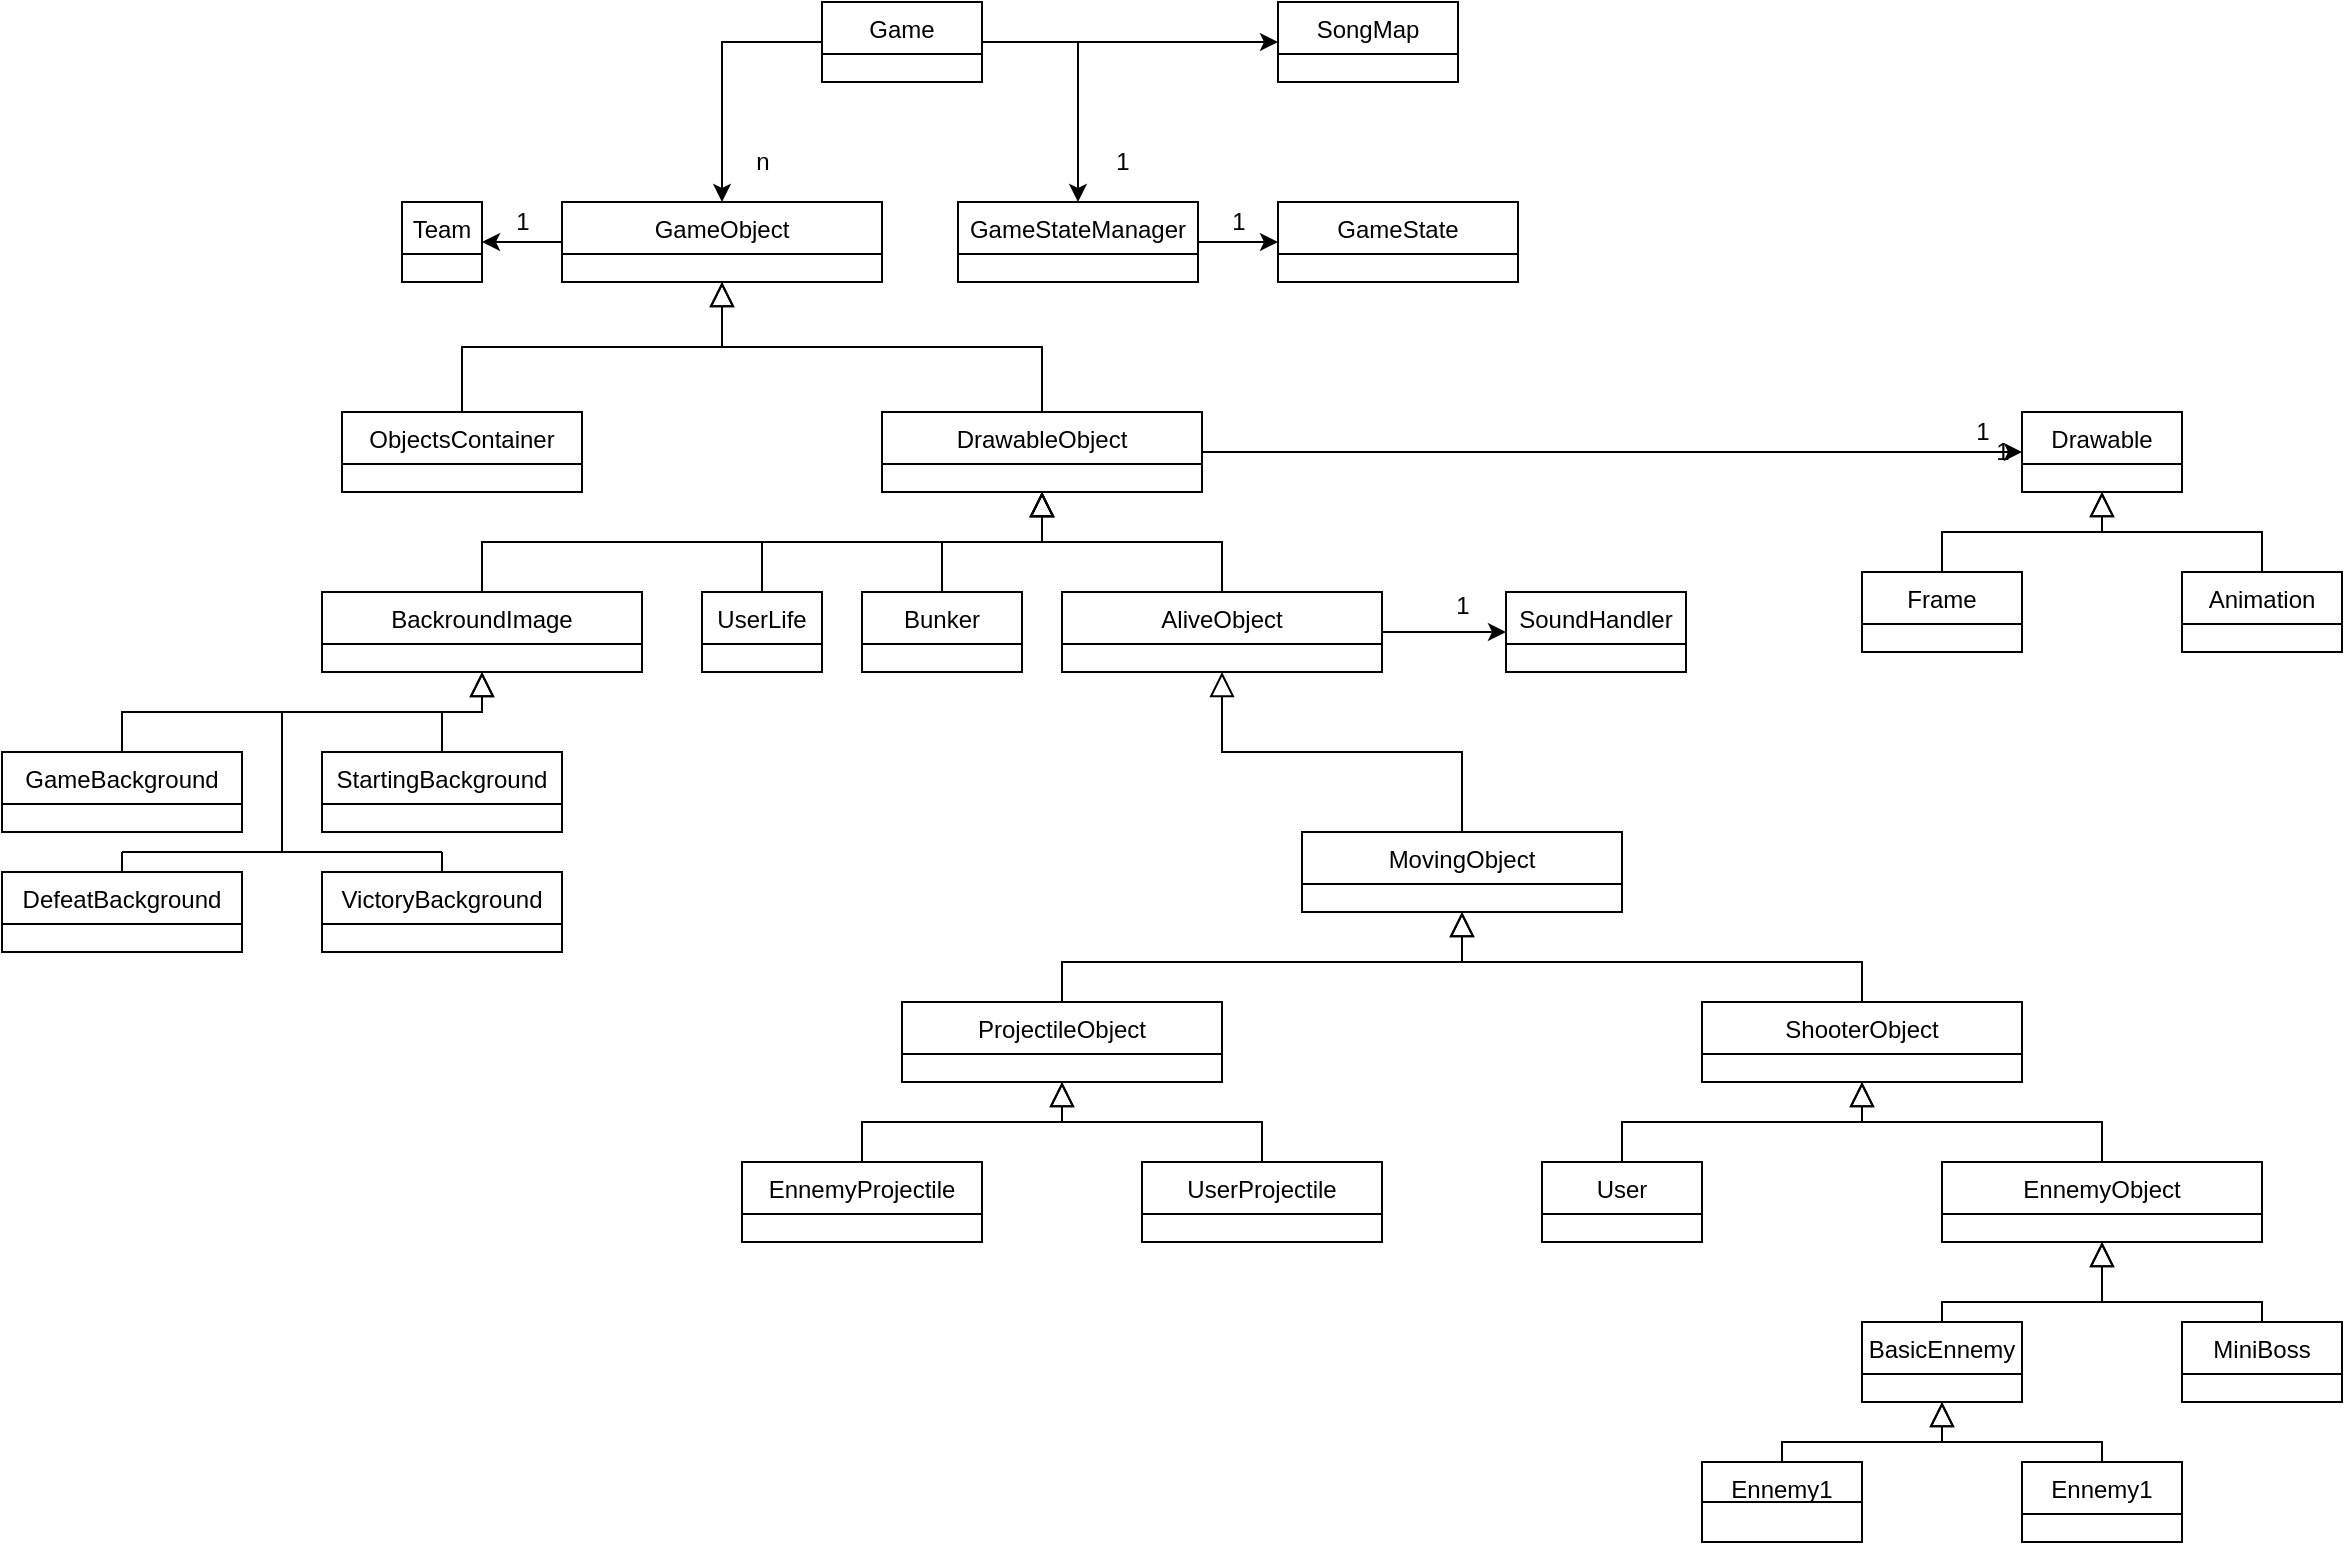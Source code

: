 <mxfile version="13.9.8" type="device"><diagram id="C5RBs43oDa-KdzZeNtuy" name="Page-1"><mxGraphModel dx="2222" dy="1204" grid="0" gridSize="10" guides="1" tooltips="1" connect="1" arrows="1" fold="1" page="0" pageScale="1" pageWidth="827" pageHeight="1169" math="0" shadow="0"><root><mxCell id="WIyWlLk6GJQsqaUBKTNV-0"/><mxCell id="WIyWlLk6GJQsqaUBKTNV-1" parent="WIyWlLk6GJQsqaUBKTNV-0"/><mxCell id="Ii4JJiSj4D_8ezxZ2XOl-52" style="edgeStyle=orthogonalEdgeStyle;rounded=0;orthogonalLoop=1;jettySize=auto;html=1;exitX=0;exitY=0.5;exitDx=0;exitDy=0;entryX=1;entryY=0.5;entryDx=0;entryDy=0;" parent="WIyWlLk6GJQsqaUBKTNV-1" source="zkfFHV4jXpPFQw0GAbJ--0" target="Ii4JJiSj4D_8ezxZ2XOl-48" edge="1"><mxGeometry relative="1" as="geometry"/></mxCell><mxCell id="zkfFHV4jXpPFQw0GAbJ--0" value="GameObject" style="swimlane;fontStyle=0;align=center;verticalAlign=top;childLayout=stackLayout;horizontal=1;startSize=26;horizontalStack=0;resizeParent=1;resizeLast=0;collapsible=1;marginBottom=0;rounded=0;shadow=0;strokeWidth=1;" parent="WIyWlLk6GJQsqaUBKTNV-1" vertex="1"><mxGeometry x="-170" y="40" width="160" height="40" as="geometry"><mxRectangle x="230" y="140" width="160" height="26" as="alternateBounds"/></mxGeometry></mxCell><mxCell id="Ii4JJiSj4D_8ezxZ2XOl-65" style="edgeStyle=orthogonalEdgeStyle;rounded=0;orthogonalLoop=1;jettySize=auto;html=1;exitX=1;exitY=0.5;exitDx=0;exitDy=0;entryX=0;entryY=0.5;entryDx=0;entryDy=0;" parent="WIyWlLk6GJQsqaUBKTNV-1" source="zkfFHV4jXpPFQw0GAbJ--6" target="Ii4JJiSj4D_8ezxZ2XOl-64" edge="1"><mxGeometry relative="1" as="geometry"/></mxCell><mxCell id="zkfFHV4jXpPFQw0GAbJ--6" value="DrawableObject" style="swimlane;fontStyle=0;align=center;verticalAlign=top;childLayout=stackLayout;horizontal=1;startSize=26;horizontalStack=0;resizeParent=1;resizeLast=0;collapsible=1;marginBottom=0;rounded=0;shadow=0;strokeWidth=1;" parent="WIyWlLk6GJQsqaUBKTNV-1" vertex="1"><mxGeometry x="-10" y="145" width="160" height="40" as="geometry"><mxRectangle x="130" y="380" width="160" height="26" as="alternateBounds"/></mxGeometry></mxCell><mxCell id="zkfFHV4jXpPFQw0GAbJ--12" value="" style="endArrow=block;endSize=10;endFill=0;shadow=0;strokeWidth=1;rounded=0;edgeStyle=elbowEdgeStyle;elbow=vertical;" parent="WIyWlLk6GJQsqaUBKTNV-1" source="zkfFHV4jXpPFQw0GAbJ--6" target="zkfFHV4jXpPFQw0GAbJ--0" edge="1"><mxGeometry width="160" relative="1" as="geometry"><mxPoint x="-10" y="203" as="sourcePoint"/><mxPoint x="-10" y="203" as="targetPoint"/></mxGeometry></mxCell><mxCell id="Ii4JJiSj4D_8ezxZ2XOl-75" style="edgeStyle=orthogonalEdgeStyle;rounded=0;orthogonalLoop=1;jettySize=auto;html=1;exitX=1;exitY=0.5;exitDx=0;exitDy=0;entryX=0;entryY=0.5;entryDx=0;entryDy=0;" parent="WIyWlLk6GJQsqaUBKTNV-1" source="zkfFHV4jXpPFQw0GAbJ--13" target="Ii4JJiSj4D_8ezxZ2XOl-76" edge="1"><mxGeometry relative="1" as="geometry"><mxPoint x="330" y="255" as="targetPoint"/></mxGeometry></mxCell><mxCell id="zkfFHV4jXpPFQw0GAbJ--13" value="AliveObject" style="swimlane;fontStyle=0;align=center;verticalAlign=top;childLayout=stackLayout;horizontal=1;startSize=26;horizontalStack=0;resizeParent=1;resizeLast=0;collapsible=1;marginBottom=0;rounded=0;shadow=0;strokeWidth=1;" parent="WIyWlLk6GJQsqaUBKTNV-1" vertex="1"><mxGeometry x="80" y="235" width="160" height="40" as="geometry"><mxRectangle x="340" y="380" width="170" height="26" as="alternateBounds"/></mxGeometry></mxCell><mxCell id="zkfFHV4jXpPFQw0GAbJ--17" value="MovingObject" style="swimlane;fontStyle=0;align=center;verticalAlign=top;childLayout=stackLayout;horizontal=1;startSize=26;horizontalStack=0;resizeParent=1;resizeLast=0;collapsible=1;marginBottom=0;rounded=0;shadow=0;strokeWidth=1;" parent="WIyWlLk6GJQsqaUBKTNV-1" vertex="1"><mxGeometry x="200" y="355" width="160" height="40" as="geometry"><mxRectangle x="550" y="140" width="160" height="26" as="alternateBounds"/></mxGeometry></mxCell><mxCell id="Ii4JJiSj4D_8ezxZ2XOl-0" value="" style="endArrow=block;endSize=10;endFill=0;shadow=0;strokeWidth=1;rounded=0;edgeStyle=elbowEdgeStyle;elbow=vertical;exitX=0.5;exitY=0;exitDx=0;exitDy=0;entryX=0.5;entryY=1;entryDx=0;entryDy=0;" parent="WIyWlLk6GJQsqaUBKTNV-1" source="zkfFHV4jXpPFQw0GAbJ--13" target="zkfFHV4jXpPFQw0GAbJ--6" edge="1"><mxGeometry width="160" relative="1" as="geometry"><mxPoint x="290" y="155" as="sourcePoint"/><mxPoint x="280" y="185" as="targetPoint"/></mxGeometry></mxCell><mxCell id="Ii4JJiSj4D_8ezxZ2XOl-1" value="" style="endArrow=block;endSize=10;endFill=0;shadow=0;strokeWidth=1;rounded=0;edgeStyle=elbowEdgeStyle;elbow=vertical;exitX=0.5;exitY=0;exitDx=0;exitDy=0;entryX=0.5;entryY=1;entryDx=0;entryDy=0;" parent="WIyWlLk6GJQsqaUBKTNV-1" source="zkfFHV4jXpPFQw0GAbJ--17" target="zkfFHV4jXpPFQw0GAbJ--13" edge="1"><mxGeometry width="160" relative="1" as="geometry"><mxPoint x="290" y="235" as="sourcePoint"/><mxPoint x="290" y="195" as="targetPoint"/></mxGeometry></mxCell><mxCell id="Ii4JJiSj4D_8ezxZ2XOl-2" value="ShooterObject" style="swimlane;fontStyle=0;align=center;verticalAlign=top;childLayout=stackLayout;horizontal=1;startSize=26;horizontalStack=0;resizeParent=1;resizeLast=0;collapsible=1;marginBottom=0;rounded=0;shadow=0;strokeWidth=1;" parent="WIyWlLk6GJQsqaUBKTNV-1" vertex="1"><mxGeometry x="400" y="440" width="160" height="40" as="geometry"><mxRectangle x="550" y="140" width="160" height="26" as="alternateBounds"/></mxGeometry></mxCell><mxCell id="Ii4JJiSj4D_8ezxZ2XOl-3" value="" style="endArrow=block;endSize=10;endFill=0;shadow=0;strokeWidth=1;rounded=0;edgeStyle=elbowEdgeStyle;elbow=vertical;exitX=0.5;exitY=0;exitDx=0;exitDy=0;entryX=0.5;entryY=1;entryDx=0;entryDy=0;" parent="WIyWlLk6GJQsqaUBKTNV-1" source="Ii4JJiSj4D_8ezxZ2XOl-2" target="zkfFHV4jXpPFQw0GAbJ--17" edge="1"><mxGeometry width="160" relative="1" as="geometry"><mxPoint x="290" y="315" as="sourcePoint"/><mxPoint x="320" y="420" as="targetPoint"/><Array as="points"><mxPoint x="380" y="420"/></Array></mxGeometry></mxCell><mxCell id="Ii4JJiSj4D_8ezxZ2XOl-4" value="EnnemyObject" style="swimlane;fontStyle=0;align=center;verticalAlign=top;childLayout=stackLayout;horizontal=1;startSize=26;horizontalStack=0;resizeParent=1;resizeLast=0;collapsible=1;marginBottom=0;rounded=0;shadow=0;strokeWidth=1;" parent="WIyWlLk6GJQsqaUBKTNV-1" vertex="1"><mxGeometry x="520" y="520" width="160" height="40" as="geometry"><mxRectangle x="550" y="140" width="160" height="26" as="alternateBounds"/></mxGeometry></mxCell><mxCell id="Ii4JJiSj4D_8ezxZ2XOl-5" value="User" style="swimlane;fontStyle=0;align=center;verticalAlign=top;childLayout=stackLayout;horizontal=1;startSize=26;horizontalStack=0;resizeParent=1;resizeLast=0;collapsible=1;marginBottom=0;rounded=0;shadow=0;strokeWidth=1;" parent="WIyWlLk6GJQsqaUBKTNV-1" vertex="1"><mxGeometry x="320" y="520" width="80" height="40" as="geometry"><mxRectangle x="550" y="140" width="160" height="26" as="alternateBounds"/></mxGeometry></mxCell><mxCell id="Ii4JJiSj4D_8ezxZ2XOl-6" value="" style="endArrow=block;endSize=10;endFill=0;shadow=0;strokeWidth=1;rounded=0;edgeStyle=elbowEdgeStyle;elbow=vertical;exitX=0.5;exitY=0;exitDx=0;exitDy=0;entryX=0.5;entryY=1;entryDx=0;entryDy=0;" parent="WIyWlLk6GJQsqaUBKTNV-1" source="Ii4JJiSj4D_8ezxZ2XOl-5" target="Ii4JJiSj4D_8ezxZ2XOl-2" edge="1"><mxGeometry width="160" relative="1" as="geometry"><mxPoint x="490" y="450" as="sourcePoint"/><mxPoint x="490" y="410" as="targetPoint"/></mxGeometry></mxCell><mxCell id="Ii4JJiSj4D_8ezxZ2XOl-7" value="" style="endArrow=block;endSize=10;endFill=0;shadow=0;strokeWidth=1;rounded=0;edgeStyle=elbowEdgeStyle;elbow=vertical;" parent="WIyWlLk6GJQsqaUBKTNV-1" source="Ii4JJiSj4D_8ezxZ2XOl-4" edge="1"><mxGeometry width="160" relative="1" as="geometry"><mxPoint x="370" y="530" as="sourcePoint"/><mxPoint x="480" y="480" as="targetPoint"/></mxGeometry></mxCell><mxCell id="Ii4JJiSj4D_8ezxZ2XOl-8" value="Ennemy1" style="swimlane;fontStyle=0;align=center;verticalAlign=top;childLayout=stackLayout;horizontal=1;startSize=20;horizontalStack=0;resizeParent=1;resizeLast=0;collapsible=1;marginBottom=0;rounded=0;shadow=0;strokeWidth=1;" parent="WIyWlLk6GJQsqaUBKTNV-1" vertex="1"><mxGeometry x="400" y="670" width="80" height="40" as="geometry"><mxRectangle x="550" y="140" width="160" height="26" as="alternateBounds"/></mxGeometry></mxCell><mxCell id="Ii4JJiSj4D_8ezxZ2XOl-12" value="" style="endArrow=block;endSize=10;endFill=0;shadow=0;strokeWidth=1;rounded=0;edgeStyle=elbowEdgeStyle;elbow=vertical;exitX=0.5;exitY=0;exitDx=0;exitDy=0;" parent="WIyWlLk6GJQsqaUBKTNV-1" source="P12UoFVaNf_MCtevFhko-5" edge="1"><mxGeometry width="160" relative="1" as="geometry"><mxPoint x="610" y="530" as="sourcePoint"/><mxPoint x="600" y="560" as="targetPoint"/><Array as="points"><mxPoint x="580" y="590"/></Array></mxGeometry></mxCell><mxCell id="Ii4JJiSj4D_8ezxZ2XOl-13" value="" style="endArrow=block;endSize=10;endFill=0;shadow=0;strokeWidth=1;rounded=0;edgeStyle=elbowEdgeStyle;elbow=vertical;exitX=0.5;exitY=0;exitDx=0;exitDy=0;entryX=0.5;entryY=1;entryDx=0;entryDy=0;" parent="WIyWlLk6GJQsqaUBKTNV-1" source="P12UoFVaNf_MCtevFhko-6" target="Ii4JJiSj4D_8ezxZ2XOl-4" edge="1"><mxGeometry width="160" relative="1" as="geometry"><mxPoint x="530" y="600" as="sourcePoint"/><mxPoint x="500" y="500" as="targetPoint"/><Array as="points"><mxPoint x="640" y="590"/></Array></mxGeometry></mxCell><mxCell id="Ii4JJiSj4D_8ezxZ2XOl-14" value="ProjectileObject" style="swimlane;fontStyle=0;align=center;verticalAlign=top;childLayout=stackLayout;horizontal=1;startSize=26;horizontalStack=0;resizeParent=1;resizeLast=0;collapsible=1;marginBottom=0;rounded=0;shadow=0;strokeWidth=1;" parent="WIyWlLk6GJQsqaUBKTNV-1" vertex="1"><mxGeometry y="440" width="160" height="40" as="geometry"><mxRectangle x="550" y="140" width="160" height="26" as="alternateBounds"/></mxGeometry></mxCell><mxCell id="Ii4JJiSj4D_8ezxZ2XOl-15" value="EnnemyProjectile" style="swimlane;fontStyle=0;align=center;verticalAlign=top;childLayout=stackLayout;horizontal=1;startSize=26;horizontalStack=0;resizeParent=1;resizeLast=0;collapsible=1;marginBottom=0;rounded=0;shadow=0;strokeWidth=1;" parent="WIyWlLk6GJQsqaUBKTNV-1" vertex="1"><mxGeometry x="-80" y="520" width="120" height="40" as="geometry"><mxRectangle x="550" y="140" width="160" height="26" as="alternateBounds"/></mxGeometry></mxCell><mxCell id="Ii4JJiSj4D_8ezxZ2XOl-16" value="UserProjectile" style="swimlane;fontStyle=0;align=center;verticalAlign=top;childLayout=stackLayout;horizontal=1;startSize=26;horizontalStack=0;resizeParent=1;resizeLast=0;collapsible=1;marginBottom=0;rounded=0;shadow=0;strokeWidth=1;" parent="WIyWlLk6GJQsqaUBKTNV-1" vertex="1"><mxGeometry x="120" y="520" width="120" height="40" as="geometry"><mxRectangle x="550" y="140" width="160" height="26" as="alternateBounds"/></mxGeometry></mxCell><mxCell id="Ii4JJiSj4D_8ezxZ2XOl-17" value="" style="endArrow=block;endSize=10;endFill=0;shadow=0;strokeWidth=1;rounded=0;edgeStyle=elbowEdgeStyle;elbow=vertical;entryX=0.5;entryY=1;entryDx=0;entryDy=0;" parent="WIyWlLk6GJQsqaUBKTNV-1" source="Ii4JJiSj4D_8ezxZ2XOl-14" target="zkfFHV4jXpPFQw0GAbJ--17" edge="1"><mxGeometry width="160" relative="1" as="geometry"><mxPoint x="490" y="395" as="sourcePoint"/><mxPoint x="280" y="400" as="targetPoint"/><Array as="points"><mxPoint x="180" y="420"/></Array></mxGeometry></mxCell><mxCell id="Ii4JJiSj4D_8ezxZ2XOl-18" value="" style="endArrow=block;endSize=10;endFill=0;shadow=0;strokeWidth=1;rounded=0;edgeStyle=elbowEdgeStyle;elbow=vertical;exitX=0.5;exitY=0;exitDx=0;exitDy=0;entryX=0.5;entryY=1;entryDx=0;entryDy=0;" parent="WIyWlLk6GJQsqaUBKTNV-1" source="Ii4JJiSj4D_8ezxZ2XOl-15" target="Ii4JJiSj4D_8ezxZ2XOl-14" edge="1"><mxGeometry width="160" relative="1" as="geometry"><mxPoint x="90" y="450" as="sourcePoint"/><mxPoint x="290" y="410" as="targetPoint"/></mxGeometry></mxCell><mxCell id="Ii4JJiSj4D_8ezxZ2XOl-19" value="" style="endArrow=block;endSize=10;endFill=0;shadow=0;strokeWidth=1;rounded=0;edgeStyle=elbowEdgeStyle;elbow=vertical;exitX=0.5;exitY=0;exitDx=0;exitDy=0;" parent="WIyWlLk6GJQsqaUBKTNV-1" source="Ii4JJiSj4D_8ezxZ2XOl-16" edge="1"><mxGeometry width="160" relative="1" as="geometry"><mxPoint x="100" y="460" as="sourcePoint"/><mxPoint x="80" y="480" as="targetPoint"/></mxGeometry></mxCell><mxCell id="Ii4JJiSj4D_8ezxZ2XOl-20" value="Bunker" style="swimlane;fontStyle=0;align=center;verticalAlign=top;childLayout=stackLayout;horizontal=1;startSize=26;horizontalStack=0;resizeParent=1;resizeLast=0;collapsible=1;marginBottom=0;rounded=0;shadow=0;strokeWidth=1;" parent="WIyWlLk6GJQsqaUBKTNV-1" vertex="1"><mxGeometry x="-20" y="235" width="80" height="40" as="geometry"><mxRectangle x="550" y="140" width="160" height="26" as="alternateBounds"/></mxGeometry></mxCell><mxCell id="Ii4JJiSj4D_8ezxZ2XOl-23" value="BackroundImage" style="swimlane;fontStyle=0;align=center;verticalAlign=top;childLayout=stackLayout;horizontal=1;startSize=26;horizontalStack=0;resizeParent=1;resizeLast=0;collapsible=1;marginBottom=0;rounded=0;shadow=0;strokeWidth=1;" parent="WIyWlLk6GJQsqaUBKTNV-1" vertex="1"><mxGeometry x="-290" y="235" width="160" height="40" as="geometry"><mxRectangle x="340" y="380" width="170" height="26" as="alternateBounds"/></mxGeometry></mxCell><mxCell id="Ii4JJiSj4D_8ezxZ2XOl-24" value="" style="endArrow=block;endSize=10;endFill=0;shadow=0;strokeWidth=1;rounded=0;edgeStyle=elbowEdgeStyle;elbow=vertical;exitX=0.5;exitY=0;exitDx=0;exitDy=0;entryX=0.5;entryY=1;entryDx=0;entryDy=0;" parent="WIyWlLk6GJQsqaUBKTNV-1" source="Ii4JJiSj4D_8ezxZ2XOl-23" edge="1" target="zkfFHV4jXpPFQw0GAbJ--6"><mxGeometry width="160" relative="1" as="geometry"><mxPoint x="290" y="235.0" as="sourcePoint"/><mxPoint x="110" y="200" as="targetPoint"/></mxGeometry></mxCell><mxCell id="Ii4JJiSj4D_8ezxZ2XOl-25" value="DefeatBackground" style="swimlane;fontStyle=0;align=center;verticalAlign=top;childLayout=stackLayout;horizontal=1;startSize=26;horizontalStack=0;resizeParent=1;resizeLast=0;collapsible=1;marginBottom=0;rounded=0;shadow=0;strokeWidth=1;" parent="WIyWlLk6GJQsqaUBKTNV-1" vertex="1"><mxGeometry x="-450" y="375" width="120" height="40" as="geometry"><mxRectangle x="550" y="140" width="160" height="26" as="alternateBounds"/></mxGeometry></mxCell><mxCell id="Ii4JJiSj4D_8ezxZ2XOl-26" value="GameBackground" style="swimlane;fontStyle=0;align=center;verticalAlign=top;childLayout=stackLayout;horizontal=1;startSize=26;horizontalStack=0;resizeParent=1;resizeLast=0;collapsible=1;marginBottom=0;rounded=0;shadow=0;strokeWidth=1;" parent="WIyWlLk6GJQsqaUBKTNV-1" vertex="1"><mxGeometry x="-450" y="315" width="120" height="40" as="geometry"><mxRectangle x="550" y="140" width="160" height="26" as="alternateBounds"/></mxGeometry></mxCell><mxCell id="Ii4JJiSj4D_8ezxZ2XOl-27" value="StartingBackground" style="swimlane;fontStyle=0;align=center;verticalAlign=top;childLayout=stackLayout;horizontal=1;startSize=26;horizontalStack=0;resizeParent=1;resizeLast=0;collapsible=1;marginBottom=0;rounded=0;shadow=0;strokeWidth=1;" parent="WIyWlLk6GJQsqaUBKTNV-1" vertex="1"><mxGeometry x="-290" y="315" width="120" height="40" as="geometry"><mxRectangle x="550" y="140" width="160" height="26" as="alternateBounds"/></mxGeometry></mxCell><mxCell id="Ii4JJiSj4D_8ezxZ2XOl-28" value="VictoryBackground" style="swimlane;fontStyle=0;align=center;verticalAlign=top;childLayout=stackLayout;horizontal=1;startSize=26;horizontalStack=0;resizeParent=1;resizeLast=0;collapsible=1;marginBottom=0;rounded=0;shadow=0;strokeWidth=1;" parent="WIyWlLk6GJQsqaUBKTNV-1" vertex="1"><mxGeometry x="-290" y="375" width="120" height="40" as="geometry"><mxRectangle x="550" y="140" width="160" height="26" as="alternateBounds"/></mxGeometry></mxCell><mxCell id="Ii4JJiSj4D_8ezxZ2XOl-31" value="" style="endArrow=block;endSize=10;endFill=0;shadow=0;strokeWidth=1;rounded=0;edgeStyle=elbowEdgeStyle;elbow=vertical;exitX=0.5;exitY=0;exitDx=0;exitDy=0;entryX=0.5;entryY=1;entryDx=0;entryDy=0;" parent="WIyWlLk6GJQsqaUBKTNV-1" target="Ii4JJiSj4D_8ezxZ2XOl-23" edge="1"><mxGeometry width="160" relative="1" as="geometry"><mxPoint x="-390" y="315.0" as="sourcePoint"/><mxPoint x="-160" y="275.0" as="targetPoint"/></mxGeometry></mxCell><mxCell id="Ii4JJiSj4D_8ezxZ2XOl-34" value="" style="endArrow=block;endSize=10;endFill=0;shadow=0;strokeWidth=1;rounded=0;edgeStyle=elbowEdgeStyle;elbow=vertical;exitX=0.5;exitY=0;exitDx=0;exitDy=0;" parent="WIyWlLk6GJQsqaUBKTNV-1" source="Ii4JJiSj4D_8ezxZ2XOl-27" edge="1"><mxGeometry width="160" relative="1" as="geometry"><mxPoint x="-380" y="325.0" as="sourcePoint"/><mxPoint x="-210" y="275" as="targetPoint"/></mxGeometry></mxCell><mxCell id="Ii4JJiSj4D_8ezxZ2XOl-35" value="" style="endArrow=none;html=1;exitX=0.5;exitY=0;exitDx=0;exitDy=0;" parent="WIyWlLk6GJQsqaUBKTNV-1" source="Ii4JJiSj4D_8ezxZ2XOl-25" edge="1"><mxGeometry width="50" height="50" relative="1" as="geometry"><mxPoint x="-360" y="375" as="sourcePoint"/><mxPoint x="-390" y="365" as="targetPoint"/></mxGeometry></mxCell><mxCell id="Ii4JJiSj4D_8ezxZ2XOl-36" value="" style="endArrow=none;html=1;" parent="WIyWlLk6GJQsqaUBKTNV-1" edge="1"><mxGeometry width="50" height="50" relative="1" as="geometry"><mxPoint x="-390" y="365" as="sourcePoint"/><mxPoint x="-230" y="365" as="targetPoint"/></mxGeometry></mxCell><mxCell id="Ii4JJiSj4D_8ezxZ2XOl-37" value="" style="endArrow=none;html=1;exitX=0.5;exitY=0;exitDx=0;exitDy=0;" parent="WIyWlLk6GJQsqaUBKTNV-1" source="Ii4JJiSj4D_8ezxZ2XOl-28" edge="1"><mxGeometry width="50" height="50" relative="1" as="geometry"><mxPoint x="-380" y="385" as="sourcePoint"/><mxPoint x="-230" y="365" as="targetPoint"/></mxGeometry></mxCell><mxCell id="Ii4JJiSj4D_8ezxZ2XOl-38" value="" style="endArrow=none;html=1;" parent="WIyWlLk6GJQsqaUBKTNV-1" edge="1"><mxGeometry width="50" height="50" relative="1" as="geometry"><mxPoint x="-310" y="365" as="sourcePoint"/><mxPoint x="-310" y="295" as="targetPoint"/></mxGeometry></mxCell><mxCell id="Ii4JJiSj4D_8ezxZ2XOl-39" value="UserLife" style="swimlane;fontStyle=0;align=center;verticalAlign=top;childLayout=stackLayout;horizontal=1;startSize=26;horizontalStack=0;resizeParent=1;resizeLast=0;collapsible=1;marginBottom=0;rounded=0;shadow=0;strokeWidth=1;" parent="WIyWlLk6GJQsqaUBKTNV-1" vertex="1"><mxGeometry x="-100" y="235" width="60" height="40" as="geometry"><mxRectangle x="550" y="140" width="160" height="26" as="alternateBounds"/></mxGeometry></mxCell><mxCell id="Ii4JJiSj4D_8ezxZ2XOl-40" value="ObjectsContainer" style="swimlane;fontStyle=0;align=center;verticalAlign=top;childLayout=stackLayout;horizontal=1;startSize=26;horizontalStack=0;resizeParent=1;resizeLast=0;collapsible=1;marginBottom=0;rounded=0;shadow=0;strokeWidth=1;" parent="WIyWlLk6GJQsqaUBKTNV-1" vertex="1"><mxGeometry x="-280" y="145" width="120" height="40" as="geometry"><mxRectangle x="550" y="140" width="160" height="26" as="alternateBounds"/></mxGeometry></mxCell><mxCell id="Ii4JJiSj4D_8ezxZ2XOl-41" value="" style="endArrow=block;endSize=10;endFill=0;shadow=0;strokeWidth=1;rounded=0;edgeStyle=elbowEdgeStyle;elbow=vertical;exitX=0.5;exitY=0;exitDx=0;exitDy=0;entryX=0.5;entryY=1;entryDx=0;entryDy=0;" parent="WIyWlLk6GJQsqaUBKTNV-1" source="Ii4JJiSj4D_8ezxZ2XOl-39" edge="1" target="zkfFHV4jXpPFQw0GAbJ--6"><mxGeometry width="160" relative="1" as="geometry"><mxPoint x="80" y="130" as="sourcePoint"/><mxPoint x="-90" y="80" as="targetPoint"/></mxGeometry></mxCell><mxCell id="Ii4JJiSj4D_8ezxZ2XOl-42" value="" style="endArrow=block;endSize=10;endFill=0;shadow=0;strokeWidth=1;rounded=0;edgeStyle=elbowEdgeStyle;elbow=vertical;" parent="WIyWlLk6GJQsqaUBKTNV-1" source="Ii4JJiSj4D_8ezxZ2XOl-40" edge="1"><mxGeometry width="160" relative="1" as="geometry"><mxPoint x="90" y="140" as="sourcePoint"/><mxPoint x="-90" y="80" as="targetPoint"/></mxGeometry></mxCell><mxCell id="P12UoFVaNf_MCtevFhko-3" style="edgeStyle=orthogonalEdgeStyle;rounded=0;orthogonalLoop=1;jettySize=auto;html=1;exitX=1;exitY=0.5;exitDx=0;exitDy=0;entryX=0.5;entryY=0;entryDx=0;entryDy=0;" edge="1" parent="WIyWlLk6GJQsqaUBKTNV-1" source="Ii4JJiSj4D_8ezxZ2XOl-43" target="Ii4JJiSj4D_8ezxZ2XOl-55"><mxGeometry relative="1" as="geometry"/></mxCell><mxCell id="P12UoFVaNf_MCtevFhko-14" style="edgeStyle=orthogonalEdgeStyle;rounded=0;orthogonalLoop=1;jettySize=auto;html=1;exitX=1;exitY=0.5;exitDx=0;exitDy=0;entryX=0;entryY=0.5;entryDx=0;entryDy=0;" edge="1" parent="WIyWlLk6GJQsqaUBKTNV-1" source="Ii4JJiSj4D_8ezxZ2XOl-43" target="P12UoFVaNf_MCtevFhko-13"><mxGeometry relative="1" as="geometry"/></mxCell><mxCell id="Ii4JJiSj4D_8ezxZ2XOl-43" value="Game" style="swimlane;fontStyle=0;align=center;verticalAlign=top;childLayout=stackLayout;horizontal=1;startSize=26;horizontalStack=0;resizeParent=1;resizeLast=0;collapsible=1;marginBottom=0;rounded=0;shadow=0;strokeWidth=1;" parent="WIyWlLk6GJQsqaUBKTNV-1" vertex="1"><mxGeometry x="-40" y="-60" width="80" height="40" as="geometry"><mxRectangle x="550" y="140" width="160" height="26" as="alternateBounds"/></mxGeometry></mxCell><mxCell id="Ii4JJiSj4D_8ezxZ2XOl-48" value="Team" style="swimlane;fontStyle=0;align=center;verticalAlign=top;childLayout=stackLayout;horizontal=1;startSize=26;horizontalStack=0;resizeParent=1;resizeLast=0;collapsible=1;marginBottom=0;rounded=0;shadow=0;strokeWidth=1;" parent="WIyWlLk6GJQsqaUBKTNV-1" vertex="1"><mxGeometry x="-250" y="40" width="40" height="40" as="geometry"><mxRectangle x="550" y="140" width="160" height="26" as="alternateBounds"/></mxGeometry></mxCell><mxCell id="Ii4JJiSj4D_8ezxZ2XOl-53" value="1" style="text;html=1;align=center;verticalAlign=middle;resizable=0;points=[];autosize=1;" parent="WIyWlLk6GJQsqaUBKTNV-1" vertex="1"><mxGeometry x="-200" y="40" width="20" height="20" as="geometry"/></mxCell><mxCell id="P12UoFVaNf_MCtevFhko-2" style="edgeStyle=orthogonalEdgeStyle;rounded=0;orthogonalLoop=1;jettySize=auto;html=1;exitX=1;exitY=0.5;exitDx=0;exitDy=0;entryX=0;entryY=0.5;entryDx=0;entryDy=0;" edge="1" parent="WIyWlLk6GJQsqaUBKTNV-1" source="Ii4JJiSj4D_8ezxZ2XOl-55" target="P12UoFVaNf_MCtevFhko-4"><mxGeometry relative="1" as="geometry"><mxPoint x="190" y="60" as="targetPoint"/></mxGeometry></mxCell><mxCell id="Ii4JJiSj4D_8ezxZ2XOl-55" value="GameStateManager" style="swimlane;fontStyle=0;align=center;verticalAlign=top;childLayout=stackLayout;horizontal=1;startSize=26;horizontalStack=0;resizeParent=1;resizeLast=0;collapsible=1;marginBottom=0;rounded=0;shadow=0;strokeWidth=1;" parent="WIyWlLk6GJQsqaUBKTNV-1" vertex="1"><mxGeometry x="28" y="40" width="120" height="40" as="geometry"><mxRectangle x="550" y="140" width="160" height="26" as="alternateBounds"/></mxGeometry></mxCell><mxCell id="Ii4JJiSj4D_8ezxZ2XOl-57" value="1" style="text;html=1;align=center;verticalAlign=middle;resizable=0;points=[];autosize=1;" parent="WIyWlLk6GJQsqaUBKTNV-1" vertex="1"><mxGeometry x="158" y="40" width="20" height="20" as="geometry"/></mxCell><mxCell id="Ii4JJiSj4D_8ezxZ2XOl-61" value="1" style="text;html=1;align=center;verticalAlign=middle;resizable=0;points=[];autosize=1;" parent="WIyWlLk6GJQsqaUBKTNV-1" vertex="1"><mxGeometry x="100" y="10" width="20" height="20" as="geometry"/></mxCell><mxCell id="Ii4JJiSj4D_8ezxZ2XOl-62" style="edgeStyle=orthogonalEdgeStyle;rounded=0;orthogonalLoop=1;jettySize=auto;html=1;exitX=0;exitY=0.5;exitDx=0;exitDy=0;entryX=0.5;entryY=0;entryDx=0;entryDy=0;" parent="WIyWlLk6GJQsqaUBKTNV-1" source="Ii4JJiSj4D_8ezxZ2XOl-43" target="zkfFHV4jXpPFQw0GAbJ--0" edge="1"><mxGeometry relative="1" as="geometry"><mxPoint x="50" y="-30.0" as="sourcePoint"/><mxPoint x="90" y="50.0" as="targetPoint"/></mxGeometry></mxCell><mxCell id="Ii4JJiSj4D_8ezxZ2XOl-63" value="n" style="text;html=1;align=center;verticalAlign=middle;resizable=0;points=[];autosize=1;" parent="WIyWlLk6GJQsqaUBKTNV-1" vertex="1"><mxGeometry x="-80" y="10" width="20" height="20" as="geometry"/></mxCell><mxCell id="Ii4JJiSj4D_8ezxZ2XOl-64" value="Drawable" style="swimlane;fontStyle=0;align=center;verticalAlign=top;childLayout=stackLayout;horizontal=1;startSize=26;horizontalStack=0;resizeParent=1;resizeLast=0;collapsible=1;marginBottom=0;rounded=0;shadow=0;strokeWidth=1;" parent="WIyWlLk6GJQsqaUBKTNV-1" vertex="1"><mxGeometry x="560" y="145" width="80" height="40" as="geometry"><mxRectangle x="550" y="140" width="160" height="26" as="alternateBounds"/></mxGeometry></mxCell><mxCell id="Ii4JJiSj4D_8ezxZ2XOl-66" value="1" style="text;html=1;align=center;verticalAlign=middle;resizable=0;points=[];autosize=1;" parent="WIyWlLk6GJQsqaUBKTNV-1" vertex="1"><mxGeometry x="530" y="145" width="20" height="20" as="geometry"/></mxCell><mxCell id="Ii4JJiSj4D_8ezxZ2XOl-69" value="Frame" style="swimlane;fontStyle=0;align=center;verticalAlign=top;childLayout=stackLayout;horizontal=1;startSize=26;horizontalStack=0;resizeParent=1;resizeLast=0;collapsible=1;marginBottom=0;rounded=0;shadow=0;strokeWidth=1;" parent="WIyWlLk6GJQsqaUBKTNV-1" vertex="1"><mxGeometry x="480" y="225" width="80" height="40" as="geometry"><mxRectangle x="550" y="140" width="160" height="26" as="alternateBounds"/></mxGeometry></mxCell><mxCell id="Ii4JJiSj4D_8ezxZ2XOl-70" value="Animation" style="swimlane;fontStyle=0;align=center;verticalAlign=top;childLayout=stackLayout;horizontal=1;startSize=26;horizontalStack=0;resizeParent=1;resizeLast=0;collapsible=1;marginBottom=0;rounded=0;shadow=0;strokeWidth=1;" parent="WIyWlLk6GJQsqaUBKTNV-1" vertex="1"><mxGeometry x="640" y="225" width="80" height="40" as="geometry"><mxRectangle x="550" y="140" width="160" height="26" as="alternateBounds"/></mxGeometry></mxCell><mxCell id="Ii4JJiSj4D_8ezxZ2XOl-72" value="" style="endArrow=block;endSize=10;endFill=0;shadow=0;strokeWidth=1;rounded=0;edgeStyle=elbowEdgeStyle;elbow=vertical;exitX=0.5;exitY=0;exitDx=0;exitDy=0;entryX=0.5;entryY=1;entryDx=0;entryDy=0;" parent="WIyWlLk6GJQsqaUBKTNV-1" target="Ii4JJiSj4D_8ezxZ2XOl-64" edge="1"><mxGeometry width="160" relative="1" as="geometry"><mxPoint x="520" y="225.0" as="sourcePoint"/><mxPoint x="360" y="185.0" as="targetPoint"/></mxGeometry></mxCell><mxCell id="Ii4JJiSj4D_8ezxZ2XOl-73" value="" style="endArrow=block;endSize=10;endFill=0;shadow=0;strokeWidth=1;rounded=0;edgeStyle=elbowEdgeStyle;elbow=vertical;exitX=0.5;exitY=0;exitDx=0;exitDy=0;" parent="WIyWlLk6GJQsqaUBKTNV-1" source="Ii4JJiSj4D_8ezxZ2XOl-70" edge="1"><mxGeometry width="160" relative="1" as="geometry"><mxPoint x="460" y="325.0" as="sourcePoint"/><mxPoint x="600" y="185" as="targetPoint"/></mxGeometry></mxCell><mxCell id="Ii4JJiSj4D_8ezxZ2XOl-76" value="SoundHandler" style="swimlane;fontStyle=0;align=center;verticalAlign=top;childLayout=stackLayout;horizontal=1;startSize=26;horizontalStack=0;resizeParent=1;resizeLast=0;collapsible=1;marginBottom=0;rounded=0;shadow=0;strokeWidth=1;" parent="WIyWlLk6GJQsqaUBKTNV-1" vertex="1"><mxGeometry x="302" y="235" width="90" height="40" as="geometry"><mxRectangle x="550" y="140" width="160" height="26" as="alternateBounds"/></mxGeometry></mxCell><mxCell id="Ii4JJiSj4D_8ezxZ2XOl-77" value="1" style="text;html=1;align=center;verticalAlign=middle;resizable=0;points=[];autosize=1;" parent="WIyWlLk6GJQsqaUBKTNV-1" vertex="1"><mxGeometry x="540" y="155" width="20" height="20" as="geometry"/></mxCell><mxCell id="Ii4JJiSj4D_8ezxZ2XOl-79" value="1" style="text;html=1;align=center;verticalAlign=middle;resizable=0;points=[];autosize=1;" parent="WIyWlLk6GJQsqaUBKTNV-1" vertex="1"><mxGeometry x="270" y="232" width="20" height="20" as="geometry"/></mxCell><mxCell id="P12UoFVaNf_MCtevFhko-1" value="" style="endArrow=block;endSize=10;endFill=0;shadow=0;strokeWidth=1;rounded=0;edgeStyle=elbowEdgeStyle;elbow=vertical;exitX=0.5;exitY=0;exitDx=0;exitDy=0;entryX=0.5;entryY=1;entryDx=0;entryDy=0;" edge="1" parent="WIyWlLk6GJQsqaUBKTNV-1" source="Ii4JJiSj4D_8ezxZ2XOl-20" target="zkfFHV4jXpPFQw0GAbJ--6"><mxGeometry width="160" relative="1" as="geometry"><mxPoint x="-100" y="245" as="sourcePoint"/><mxPoint x="40" y="200" as="targetPoint"/></mxGeometry></mxCell><mxCell id="P12UoFVaNf_MCtevFhko-4" value="GameState" style="swimlane;fontStyle=0;align=center;verticalAlign=top;childLayout=stackLayout;horizontal=1;startSize=26;horizontalStack=0;resizeParent=1;resizeLast=0;collapsible=1;marginBottom=0;rounded=0;shadow=0;strokeWidth=1;" vertex="1" parent="WIyWlLk6GJQsqaUBKTNV-1"><mxGeometry x="188" y="40" width="120" height="40" as="geometry"><mxRectangle x="550" y="140" width="160" height="26" as="alternateBounds"/></mxGeometry></mxCell><mxCell id="P12UoFVaNf_MCtevFhko-5" value="BasicEnnemy" style="swimlane;fontStyle=0;align=center;verticalAlign=top;childLayout=stackLayout;horizontal=1;startSize=26;horizontalStack=0;resizeParent=1;resizeLast=0;collapsible=1;marginBottom=0;rounded=0;shadow=0;strokeWidth=1;" vertex="1" parent="WIyWlLk6GJQsqaUBKTNV-1"><mxGeometry x="480" y="600" width="80" height="40" as="geometry"><mxRectangle x="550" y="140" width="160" height="26" as="alternateBounds"/></mxGeometry></mxCell><mxCell id="P12UoFVaNf_MCtevFhko-6" value="MiniBoss" style="swimlane;fontStyle=0;align=center;verticalAlign=top;childLayout=stackLayout;horizontal=1;startSize=26;horizontalStack=0;resizeParent=1;resizeLast=0;collapsible=1;marginBottom=0;rounded=0;shadow=0;strokeWidth=1;" vertex="1" parent="WIyWlLk6GJQsqaUBKTNV-1"><mxGeometry x="640" y="600" width="80" height="40" as="geometry"><mxRectangle x="550" y="140" width="160" height="26" as="alternateBounds"/></mxGeometry></mxCell><mxCell id="P12UoFVaNf_MCtevFhko-7" value="Ennemy1" style="swimlane;fontStyle=0;align=center;verticalAlign=top;childLayout=stackLayout;horizontal=1;startSize=26;horizontalStack=0;resizeParent=1;resizeLast=0;collapsible=1;marginBottom=0;rounded=0;shadow=0;strokeWidth=1;" vertex="1" parent="WIyWlLk6GJQsqaUBKTNV-1"><mxGeometry x="560" y="670" width="80" height="40" as="geometry"><mxRectangle x="550" y="140" width="160" height="26" as="alternateBounds"/></mxGeometry></mxCell><mxCell id="P12UoFVaNf_MCtevFhko-10" value="" style="endArrow=block;endSize=10;endFill=0;shadow=0;strokeWidth=1;rounded=0;edgeStyle=elbowEdgeStyle;elbow=vertical;exitX=0.5;exitY=0;exitDx=0;exitDy=0;entryX=0.5;entryY=1;entryDx=0;entryDy=0;" edge="1" parent="WIyWlLk6GJQsqaUBKTNV-1" source="P12UoFVaNf_MCtevFhko-7" target="P12UoFVaNf_MCtevFhko-5"><mxGeometry width="160" relative="1" as="geometry"><mxPoint x="690" y="610" as="sourcePoint"/><mxPoint x="610" y="570" as="targetPoint"/><Array as="points"><mxPoint x="600" y="660"/></Array></mxGeometry></mxCell><mxCell id="P12UoFVaNf_MCtevFhko-11" value="" style="endArrow=block;endSize=10;endFill=0;shadow=0;strokeWidth=1;rounded=0;edgeStyle=elbowEdgeStyle;elbow=vertical;exitX=0.5;exitY=0;exitDx=0;exitDy=0;entryX=0.5;entryY=1;entryDx=0;entryDy=0;" edge="1" parent="WIyWlLk6GJQsqaUBKTNV-1" source="Ii4JJiSj4D_8ezxZ2XOl-8" target="P12UoFVaNf_MCtevFhko-5"><mxGeometry width="160" relative="1" as="geometry"><mxPoint x="610" y="680" as="sourcePoint"/><mxPoint x="530" y="650" as="targetPoint"/><Array as="points"><mxPoint x="520" y="660"/></Array></mxGeometry></mxCell><mxCell id="P12UoFVaNf_MCtevFhko-13" value="SongMap" style="swimlane;fontStyle=0;align=center;verticalAlign=top;childLayout=stackLayout;horizontal=1;startSize=26;horizontalStack=0;resizeParent=1;resizeLast=0;collapsible=1;marginBottom=0;rounded=0;shadow=0;strokeWidth=1;" vertex="1" parent="WIyWlLk6GJQsqaUBKTNV-1"><mxGeometry x="188" y="-60" width="90" height="40" as="geometry"><mxRectangle x="550" y="140" width="160" height="26" as="alternateBounds"/></mxGeometry></mxCell></root></mxGraphModel></diagram></mxfile>